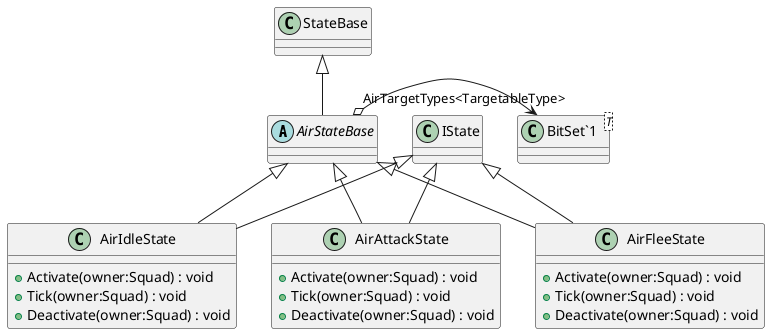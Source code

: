 @startuml
abstract class AirStateBase {
}
class AirIdleState {
    + Activate(owner:Squad) : void
    + Tick(owner:Squad) : void
    + Deactivate(owner:Squad) : void
}
class AirAttackState {
    + Activate(owner:Squad) : void
    + Tick(owner:Squad) : void
    + Deactivate(owner:Squad) : void
}
class AirFleeState {
    + Activate(owner:Squad) : void
    + Tick(owner:Squad) : void
    + Deactivate(owner:Squad) : void
}
class "BitSet`1"<T> {
}
StateBase <|-- AirStateBase
AirStateBase o-> "AirTargetTypes<TargetableType>" "BitSet`1"
AirStateBase <|-- AirIdleState
IState <|-- AirIdleState
AirStateBase <|-- AirAttackState
IState <|-- AirAttackState
AirStateBase <|-- AirFleeState
IState <|-- AirFleeState
@enduml
